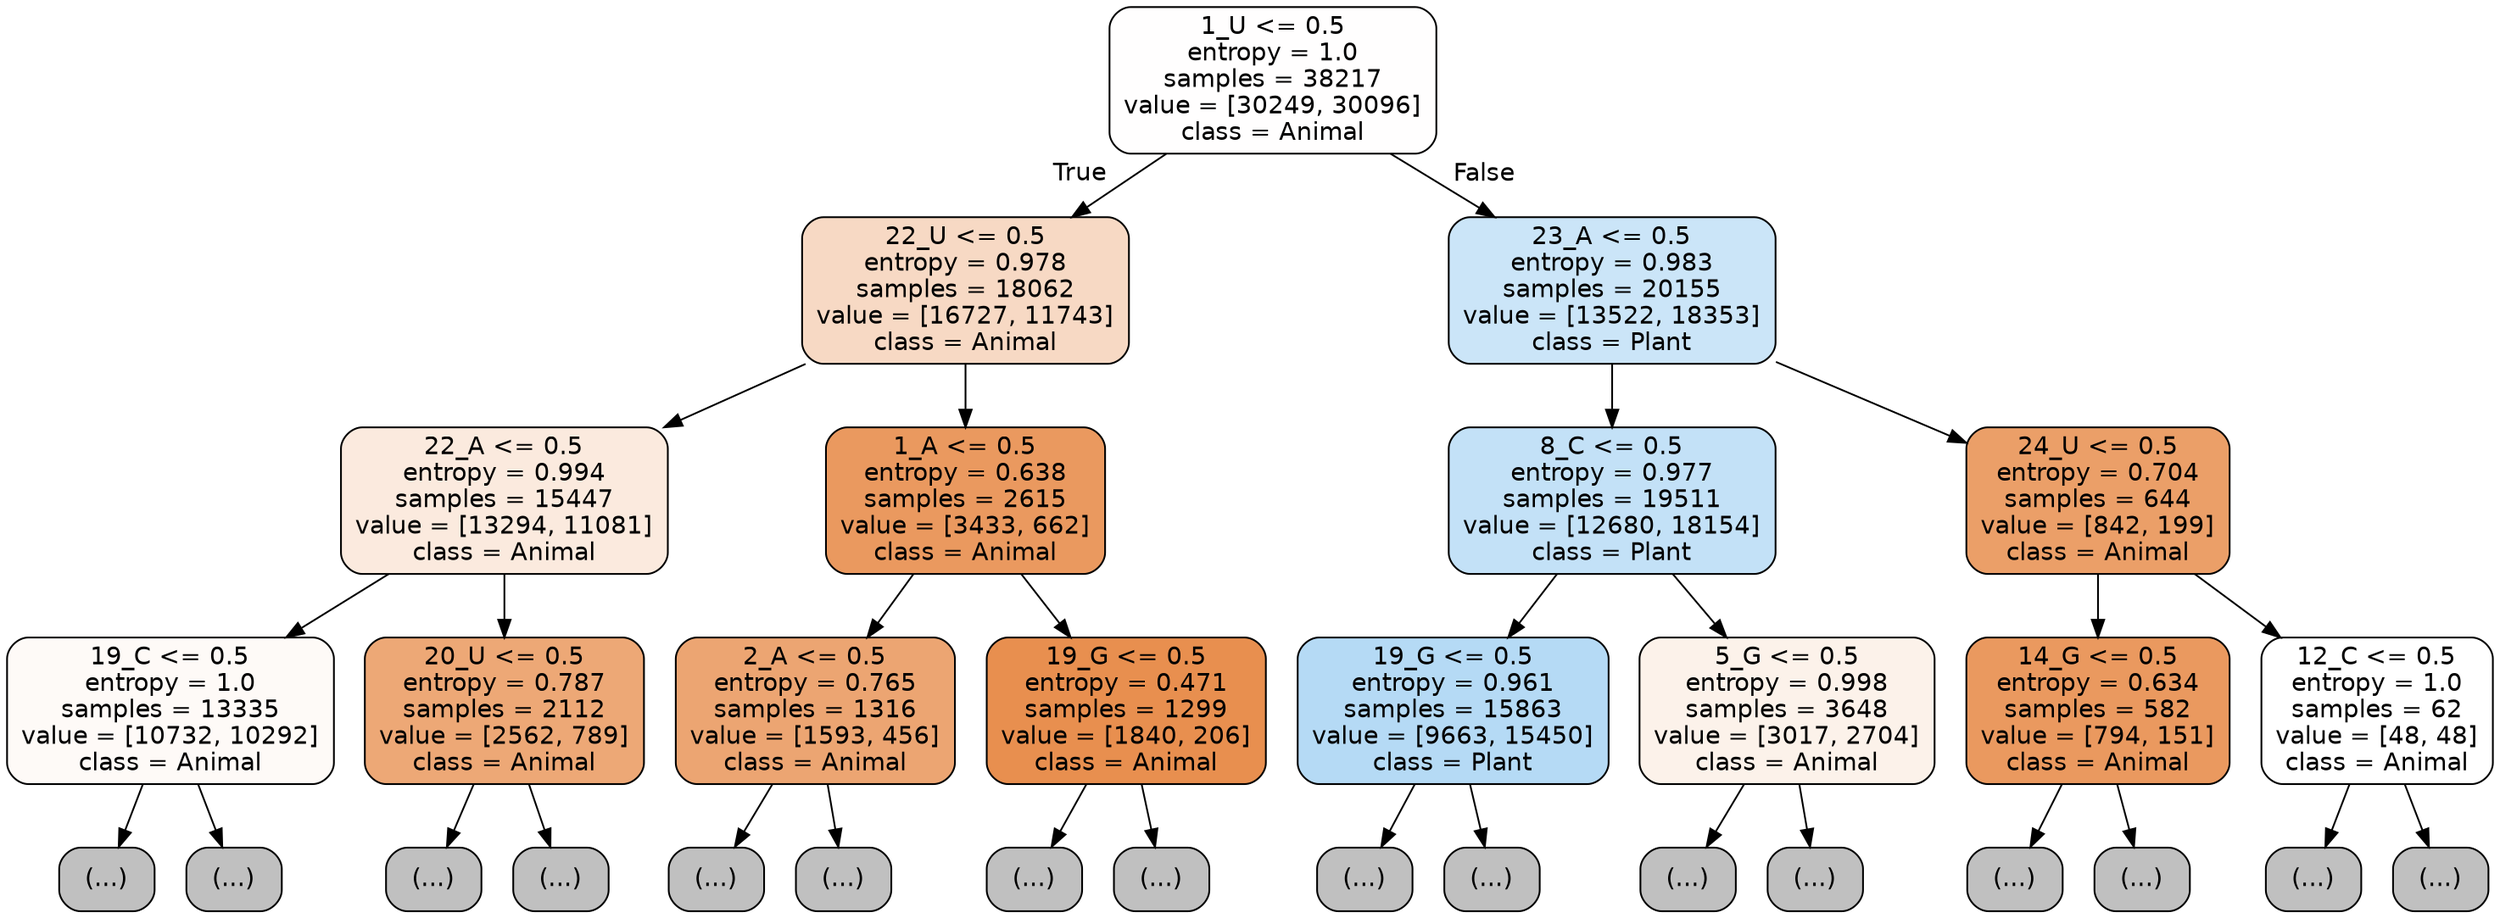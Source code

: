 digraph Tree {
node [shape=box, style="filled, rounded", color="black", fontname="helvetica"] ;
edge [fontname="helvetica"] ;
0 [label="1_U <= 0.5\nentropy = 1.0\nsamples = 38217\nvalue = [30249, 30096]\nclass = Animal", fillcolor="#fffefe"] ;
1 [label="22_U <= 0.5\nentropy = 0.978\nsamples = 18062\nvalue = [16727, 11743]\nclass = Animal", fillcolor="#f7d9c4"] ;
0 -> 1 [labeldistance=2.5, labelangle=45, headlabel="True"] ;
2 [label="22_A <= 0.5\nentropy = 0.994\nsamples = 15447\nvalue = [13294, 11081]\nclass = Animal", fillcolor="#fbeade"] ;
1 -> 2 ;
3 [label="19_C <= 0.5\nentropy = 1.0\nsamples = 13335\nvalue = [10732, 10292]\nclass = Animal", fillcolor="#fefaf7"] ;
2 -> 3 ;
4 [label="(...)", fillcolor="#C0C0C0"] ;
3 -> 4 ;
5485 [label="(...)", fillcolor="#C0C0C0"] ;
3 -> 5485 ;
7374 [label="20_U <= 0.5\nentropy = 0.787\nsamples = 2112\nvalue = [2562, 789]\nclass = Animal", fillcolor="#eda876"] ;
2 -> 7374 ;
7375 [label="(...)", fillcolor="#C0C0C0"] ;
7374 -> 7375 ;
8198 [label="(...)", fillcolor="#C0C0C0"] ;
7374 -> 8198 ;
8425 [label="1_A <= 0.5\nentropy = 0.638\nsamples = 2615\nvalue = [3433, 662]\nclass = Animal", fillcolor="#ea995f"] ;
1 -> 8425 ;
8426 [label="2_A <= 0.5\nentropy = 0.765\nsamples = 1316\nvalue = [1593, 456]\nclass = Animal", fillcolor="#eca572"] ;
8425 -> 8426 ;
8427 [label="(...)", fillcolor="#C0C0C0"] ;
8426 -> 8427 ;
8870 [label="(...)", fillcolor="#C0C0C0"] ;
8426 -> 8870 ;
9033 [label="19_G <= 0.5\nentropy = 0.471\nsamples = 1299\nvalue = [1840, 206]\nclass = Animal", fillcolor="#e88f4f"] ;
8425 -> 9033 ;
9034 [label="(...)", fillcolor="#C0C0C0"] ;
9033 -> 9034 ;
9295 [label="(...)", fillcolor="#C0C0C0"] ;
9033 -> 9295 ;
9404 [label="23_A <= 0.5\nentropy = 0.983\nsamples = 20155\nvalue = [13522, 18353]\nclass = Plant", fillcolor="#cbe5f8"] ;
0 -> 9404 [labeldistance=2.5, labelangle=-45, headlabel="False"] ;
9405 [label="8_C <= 0.5\nentropy = 0.977\nsamples = 19511\nvalue = [12680, 18154]\nclass = Plant", fillcolor="#c3e1f7"] ;
9404 -> 9405 ;
9406 [label="19_G <= 0.5\nentropy = 0.961\nsamples = 15863\nvalue = [9663, 15450]\nclass = Plant", fillcolor="#b5daf5"] ;
9405 -> 9406 ;
9407 [label="(...)", fillcolor="#C0C0C0"] ;
9406 -> 9407 ;
13408 [label="(...)", fillcolor="#C0C0C0"] ;
9406 -> 13408 ;
14819 [label="5_G <= 0.5\nentropy = 0.998\nsamples = 3648\nvalue = [3017, 2704]\nclass = Animal", fillcolor="#fcf2ea"] ;
9405 -> 14819 ;
14820 [label="(...)", fillcolor="#C0C0C0"] ;
14819 -> 14820 ;
15951 [label="(...)", fillcolor="#C0C0C0"] ;
14819 -> 15951 ;
16414 [label="24_U <= 0.5\nentropy = 0.704\nsamples = 644\nvalue = [842, 199]\nclass = Animal", fillcolor="#eb9f68"] ;
9404 -> 16414 ;
16415 [label="14_G <= 0.5\nentropy = 0.634\nsamples = 582\nvalue = [794, 151]\nclass = Animal", fillcolor="#ea995f"] ;
16414 -> 16415 ;
16416 [label="(...)", fillcolor="#C0C0C0"] ;
16415 -> 16416 ;
16585 [label="(...)", fillcolor="#C0C0C0"] ;
16415 -> 16585 ;
16632 [label="12_C <= 0.5\nentropy = 1.0\nsamples = 62\nvalue = [48, 48]\nclass = Animal", fillcolor="#ffffff"] ;
16414 -> 16632 ;
16633 [label="(...)", fillcolor="#C0C0C0"] ;
16632 -> 16633 ;
16668 [label="(...)", fillcolor="#C0C0C0"] ;
16632 -> 16668 ;
}